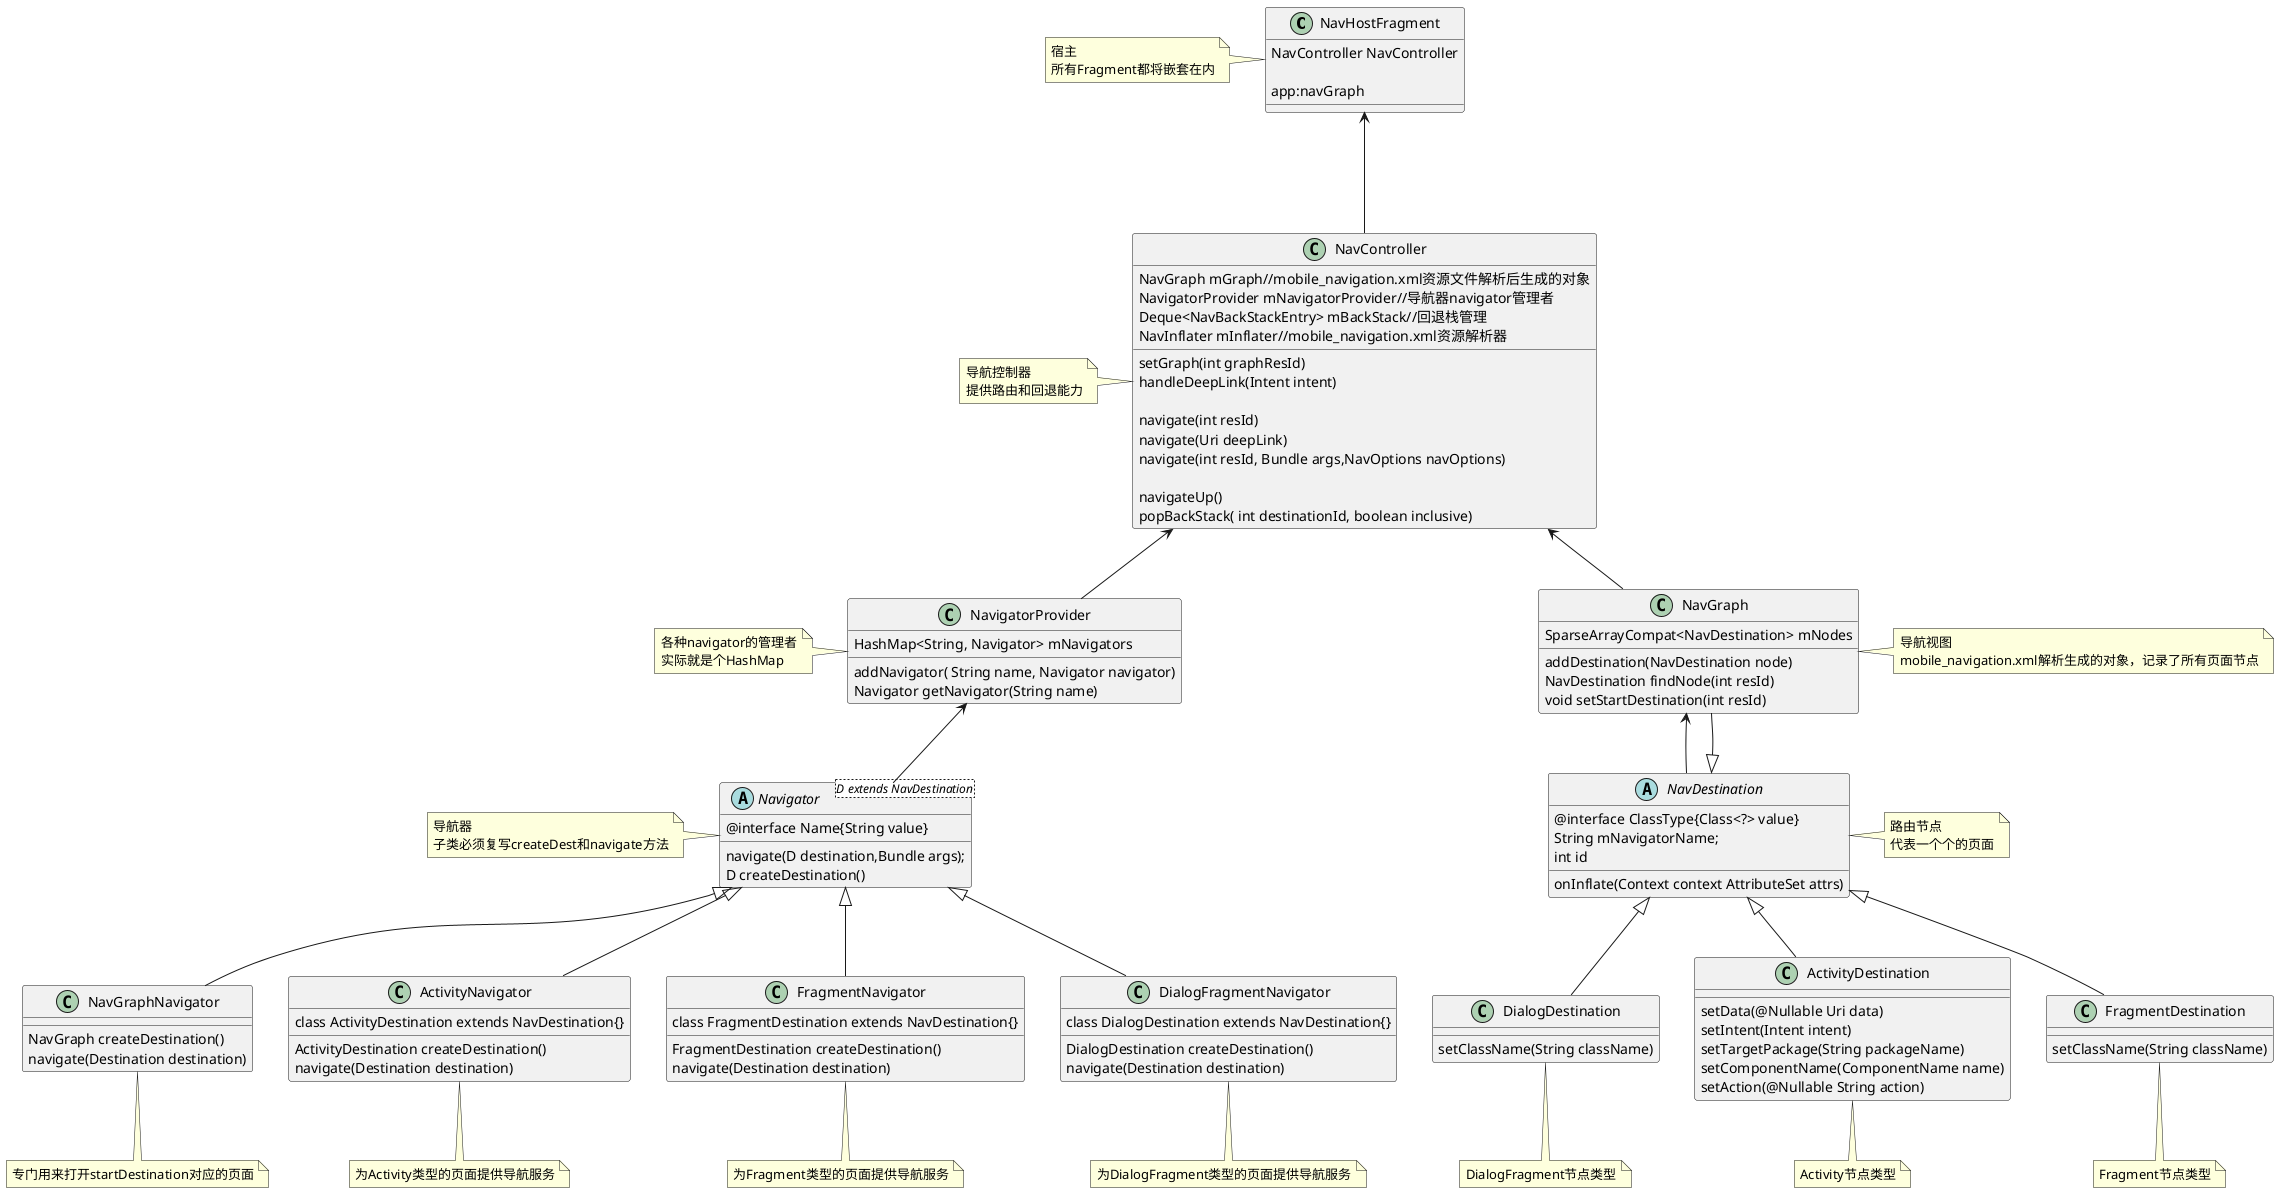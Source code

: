 @startuml

class NavHostFragment {

 NavController NavController

 app:navGraph
}
class NavController{
  NavGraph mGraph//mobile_navigation.xml资源文件解析后生成的对象
  NavigatorProvider mNavigatorProvider//导航器navigator管理者
  Deque<NavBackStackEntry> mBackStack//回退栈管理
  NavInflater mInflater//mobile_navigation.xml资源解析器

  setGraph(int graphResId)
  handleDeepLink(Intent intent)

  navigate(int resId)
  navigate(Uri deepLink)
  navigate(int resId, Bundle args,NavOptions navOptions)

  navigateUp()
  popBackStack( int destinationId, boolean inclusive)

}


class NavigatorProvider{
  HashMap<String, Navigator> mNavigators
  addNavigator( String name, Navigator navigator)
  Navigator getNavigator(String name)
}

abstract class NavDestination{

    @interface ClassType{Class<?> value}
    String mNavigatorName;
    int id

    onInflate(Context context AttributeSet attrs)

}

class NavGraph extends NavDestination{
  SparseArrayCompat<NavDestination> mNodes
  addDestination(NavDestination node)
  NavDestination findNode(int resId)
  void setStartDestination(int resId)
}


class FragmentDestination extends NavDestination{
   setClassName(String className)
}
class DialogDestination extends NavDestination{
 setClassName(String className)
}
class ActivityDestination extends NavDestination{
     setData(@Nullable Uri data)
     setIntent(Intent intent)
     setTargetPackage(String packageName)
     setComponentName(ComponentName name)
     setAction(@Nullable String action)
}

class ActivityNavigator extends Navigator{
    class ActivityDestination extends NavDestination{}
    ActivityDestination createDestination()
    navigate(Destination destination)
}
class FragmentNavigator extends Navigator  {
    class FragmentDestination extends NavDestination{}
    FragmentDestination createDestination()
    navigate(Destination destination)
}
class DialogFragmentNavigator extends Navigator{
    class DialogDestination extends NavDestination{}
    DialogDestination createDestination()
    navigate(Destination destination)
}
class NavGraphNavigator extends Navigator{

    NavGraph createDestination()
    navigate(Destination destination)
}

abstract class Navigator<D extends NavDestination>{
 @interface Name{String value}
 navigate(D destination,Bundle args);
 D createDestination()
}

NavHostFragment<---NavController
NavController<--NavigatorProvider
NavController<--NavGraph
NavGraph<--NavDestination
NavigatorProvider<--Navigator


note left of NavHostFragment:宿主\n所有Fragment都将嵌套在内
note left of NavController:导航控制器\n提供路由和回退能力
note left of NavigatorProvider:各种navigator的管理者\n实际就是个HashMap
note right of NavGraph:导航视图\nmobile_navigation.xml解析生成的对象，记录了所有页面节点
note left of Navigator:导航器\n子类必须复写createDest和navigate方法
note right of NavDestination:路由节点\n代表一个个的页面
note bottom of NavGraphNavigator:专门用来打开startDestination对应的页面
note bottom of ActivityNavigator:为Activity类型的页面提供导航服务
note bottom of FragmentNavigator:为Fragment类型的页面提供导航服务
note bottom of DialogFragmentNavigator:为DialogFragment类型的页面提供导航服务
note bottom of DialogDestination:DialogFragment节点类型
note bottom of ActivityDestination:Activity节点类型
note bottom of FragmentDestination:Fragment节点类型


@enduml
